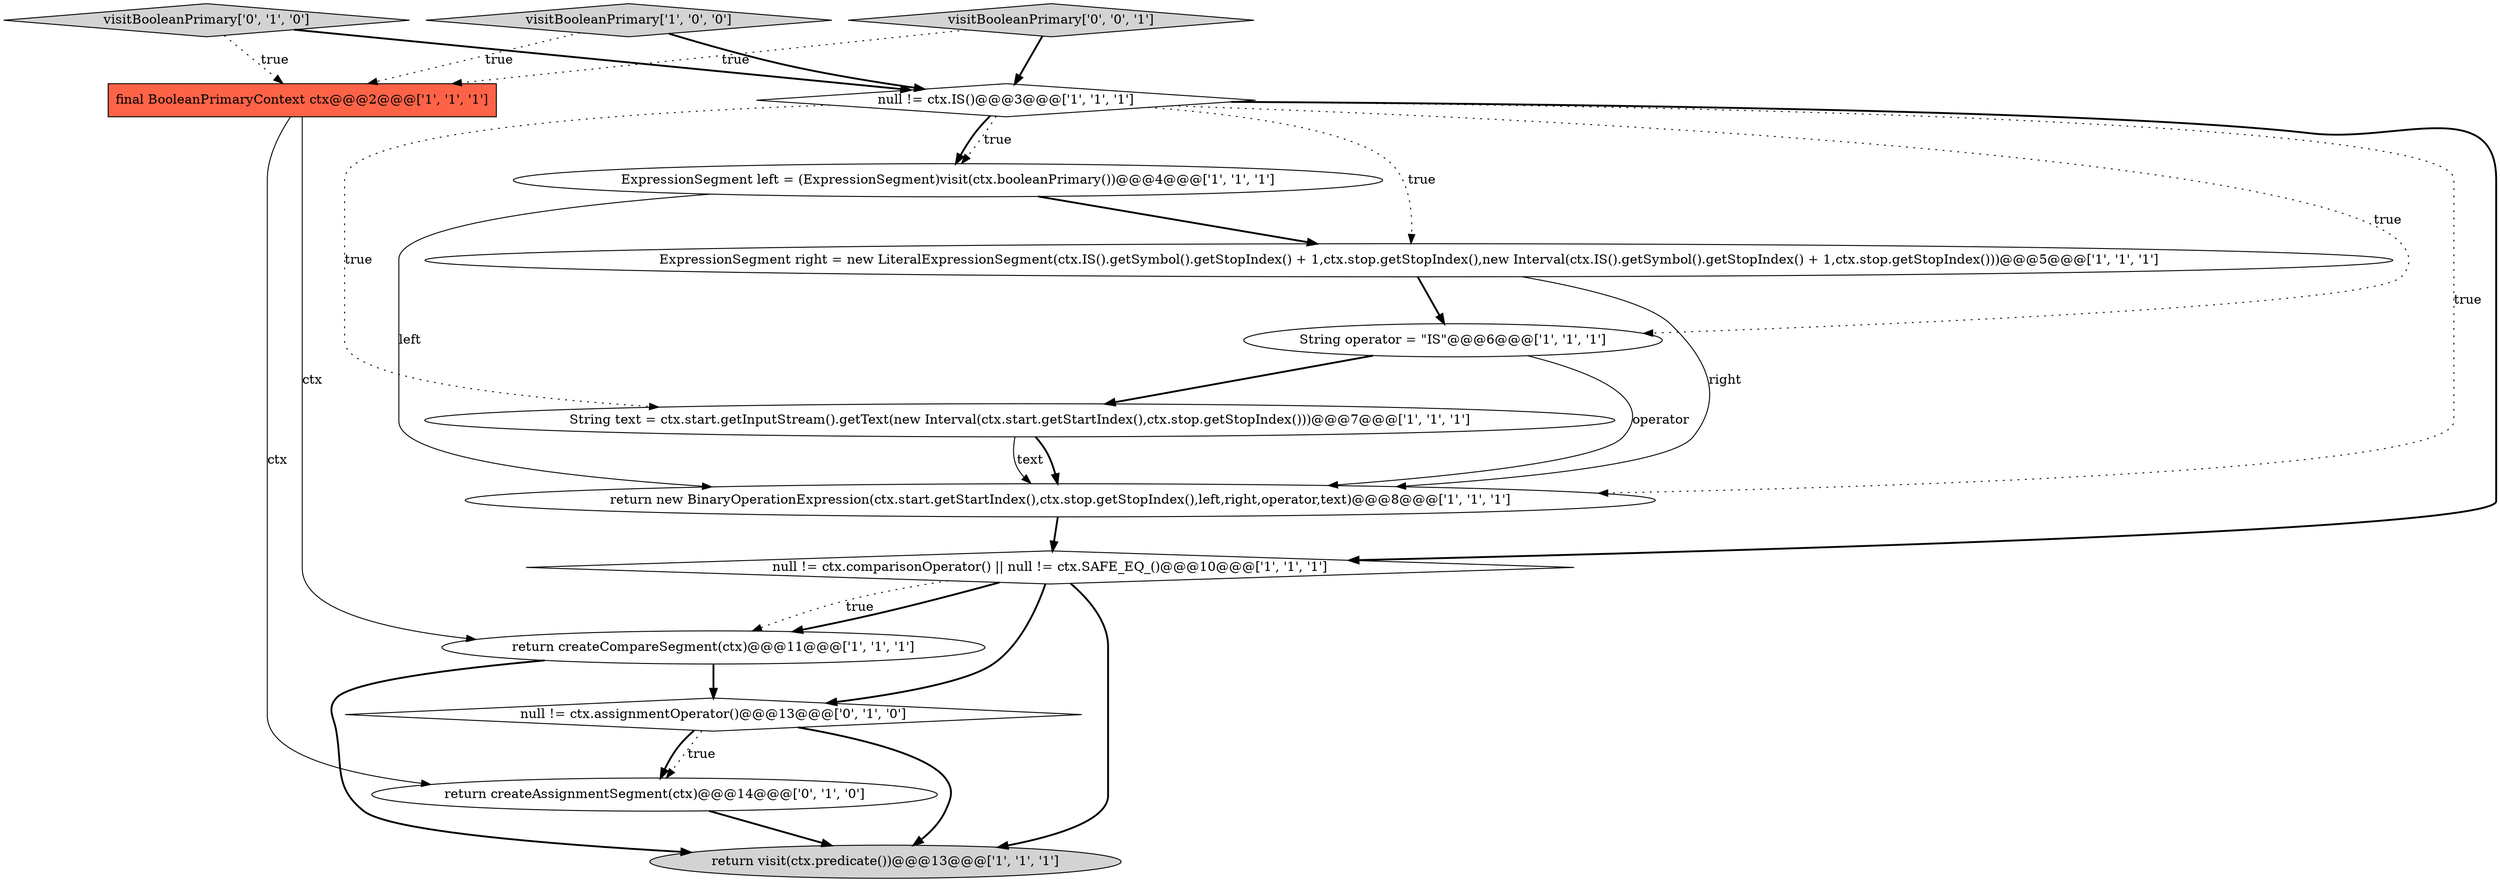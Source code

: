 digraph {
8 [style = filled, label = "String operator = \"IS\"@@@6@@@['1', '1', '1']", fillcolor = white, shape = ellipse image = "AAA0AAABBB1BBB"];
4 [style = filled, label = "ExpressionSegment left = (ExpressionSegment)visit(ctx.booleanPrimary())@@@4@@@['1', '1', '1']", fillcolor = white, shape = ellipse image = "AAA0AAABBB1BBB"];
13 [style = filled, label = "null != ctx.assignmentOperator()@@@13@@@['0', '1', '0']", fillcolor = white, shape = diamond image = "AAA1AAABBB2BBB"];
1 [style = filled, label = "return createCompareSegment(ctx)@@@11@@@['1', '1', '1']", fillcolor = white, shape = ellipse image = "AAA0AAABBB1BBB"];
7 [style = filled, label = "visitBooleanPrimary['1', '0', '0']", fillcolor = lightgray, shape = diamond image = "AAA0AAABBB1BBB"];
11 [style = filled, label = "return createAssignmentSegment(ctx)@@@14@@@['0', '1', '0']", fillcolor = white, shape = ellipse image = "AAA1AAABBB2BBB"];
9 [style = filled, label = "null != ctx.comparisonOperator() || null != ctx.SAFE_EQ_()@@@10@@@['1', '1', '1']", fillcolor = white, shape = diamond image = "AAA0AAABBB1BBB"];
2 [style = filled, label = "null != ctx.IS()@@@3@@@['1', '1', '1']", fillcolor = white, shape = diamond image = "AAA0AAABBB1BBB"];
6 [style = filled, label = "return new BinaryOperationExpression(ctx.start.getStartIndex(),ctx.stop.getStopIndex(),left,right,operator,text)@@@8@@@['1', '1', '1']", fillcolor = white, shape = ellipse image = "AAA0AAABBB1BBB"];
10 [style = filled, label = "final BooleanPrimaryContext ctx@@@2@@@['1', '1', '1']", fillcolor = tomato, shape = box image = "AAA0AAABBB1BBB"];
14 [style = filled, label = "visitBooleanPrimary['0', '0', '1']", fillcolor = lightgray, shape = diamond image = "AAA0AAABBB3BBB"];
5 [style = filled, label = "return visit(ctx.predicate())@@@13@@@['1', '1', '1']", fillcolor = lightgray, shape = ellipse image = "AAA0AAABBB1BBB"];
0 [style = filled, label = "String text = ctx.start.getInputStream().getText(new Interval(ctx.start.getStartIndex(),ctx.stop.getStopIndex()))@@@7@@@['1', '1', '1']", fillcolor = white, shape = ellipse image = "AAA0AAABBB1BBB"];
3 [style = filled, label = "ExpressionSegment right = new LiteralExpressionSegment(ctx.IS().getSymbol().getStopIndex() + 1,ctx.stop.getStopIndex(),new Interval(ctx.IS().getSymbol().getStopIndex() + 1,ctx.stop.getStopIndex()))@@@5@@@['1', '1', '1']", fillcolor = white, shape = ellipse image = "AAA0AAABBB1BBB"];
12 [style = filled, label = "visitBooleanPrimary['0', '1', '0']", fillcolor = lightgray, shape = diamond image = "AAA0AAABBB2BBB"];
12->10 [style = dotted, label="true"];
0->6 [style = bold, label=""];
2->3 [style = dotted, label="true"];
4->6 [style = solid, label="left"];
2->4 [style = dotted, label="true"];
2->4 [style = bold, label=""];
8->0 [style = bold, label=""];
2->8 [style = dotted, label="true"];
10->1 [style = solid, label="ctx"];
7->10 [style = dotted, label="true"];
12->2 [style = bold, label=""];
13->11 [style = dotted, label="true"];
9->13 [style = bold, label=""];
9->1 [style = dotted, label="true"];
2->6 [style = dotted, label="true"];
6->9 [style = bold, label=""];
2->9 [style = bold, label=""];
13->11 [style = bold, label=""];
0->6 [style = solid, label="text"];
10->11 [style = solid, label="ctx"];
3->8 [style = bold, label=""];
14->10 [style = dotted, label="true"];
14->2 [style = bold, label=""];
2->0 [style = dotted, label="true"];
8->6 [style = solid, label="operator"];
9->1 [style = bold, label=""];
4->3 [style = bold, label=""];
9->5 [style = bold, label=""];
3->6 [style = solid, label="right"];
13->5 [style = bold, label=""];
11->5 [style = bold, label=""];
1->13 [style = bold, label=""];
1->5 [style = bold, label=""];
7->2 [style = bold, label=""];
}

